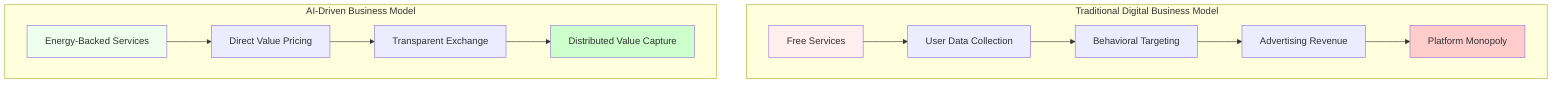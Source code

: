 flowchart TD
    subgraph "Traditional Digital Business Model"
    A[Free Services] --> B[User Data Collection]
    B --> C[Behavioral Targeting]
    C --> D[Advertising Revenue]
    D --> E[Platform Monopoly]
    end

    subgraph "AI-Driven Business Model"
    F[Energy-Backed Services] --> G[Direct Value Pricing]
    G --> H[Transparent Exchange]
    H --> I[Distributed Value Capture]
    end
    
    style A fill:#ffeeee
    style F fill:#eeffee
    style E fill:#ffcccc
    style I fill:#ccffcc